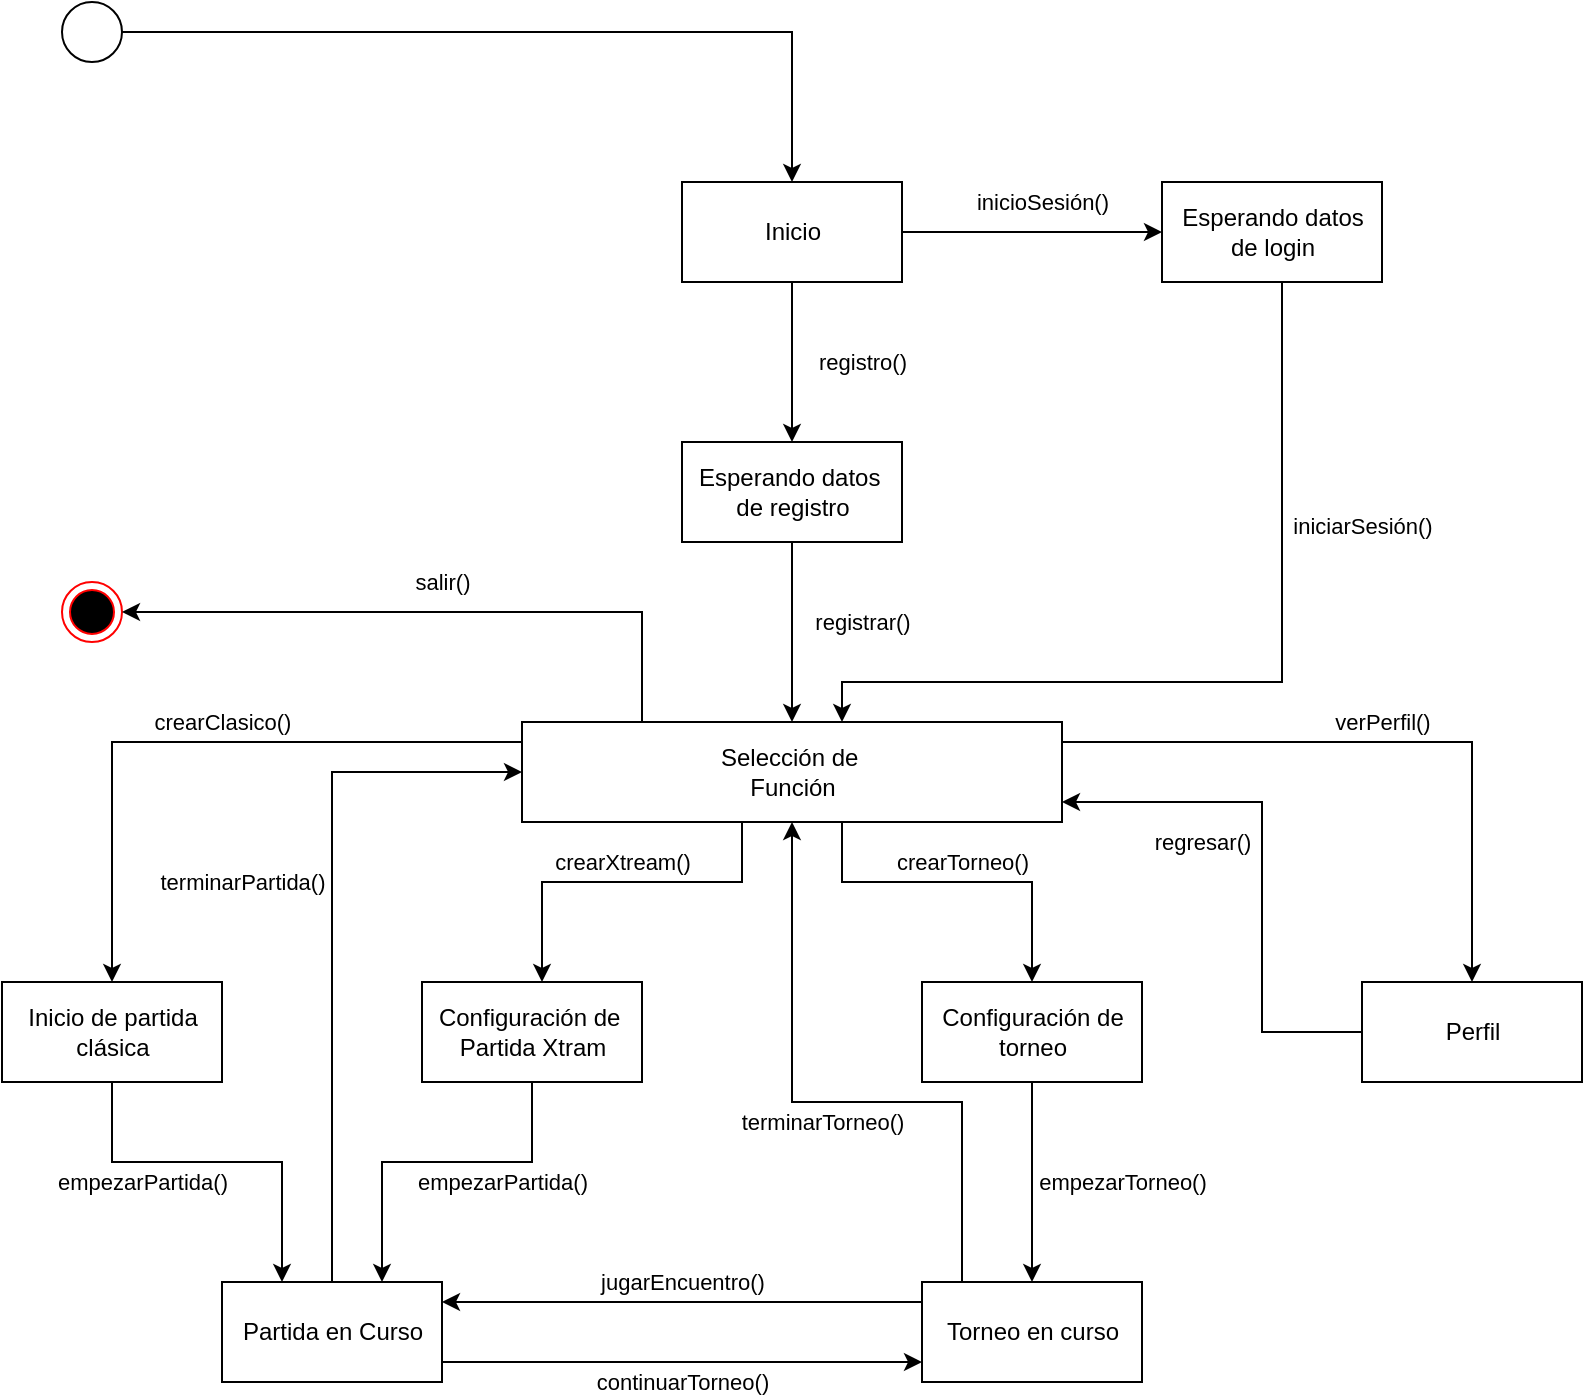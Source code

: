 <mxfile version="13.7.9" type="device"><diagram id="MQanwbVJHBayCx-GfRFh" name="Página-1"><mxGraphModel dx="1463" dy="1696" grid="1" gridSize="10" guides="1" tooltips="1" connect="1" arrows="1" fold="1" page="1" pageScale="1" pageWidth="1100" pageHeight="850" math="0" shadow="0"><root><mxCell id="0"/><mxCell id="1" parent="0"/><mxCell id="nzFHsatTuTuFTrkGCRlj-7" style="edgeStyle=orthogonalEdgeStyle;rounded=0;orthogonalLoop=1;jettySize=auto;html=1;" edge="1" parent="1" source="nzFHsatTuTuFTrkGCRlj-1" target="nzFHsatTuTuFTrkGCRlj-4"><mxGeometry relative="1" as="geometry"/></mxCell><mxCell id="nzFHsatTuTuFTrkGCRlj-1" value="" style="ellipse;whiteSpace=wrap;html=1;aspect=fixed;" vertex="1" parent="1"><mxGeometry x="80" y="-10" width="30" height="30" as="geometry"/></mxCell><mxCell id="nzFHsatTuTuFTrkGCRlj-3" value="" style="ellipse;html=1;shape=endState;fillColor=#000000;strokeColor=#ff0000;" vertex="1" parent="1"><mxGeometry x="80" y="280" width="30" height="30" as="geometry"/></mxCell><mxCell id="nzFHsatTuTuFTrkGCRlj-8" value="inicioSesión()" style="edgeStyle=orthogonalEdgeStyle;rounded=0;orthogonalLoop=1;jettySize=auto;html=1;" edge="1" parent="1" source="nzFHsatTuTuFTrkGCRlj-4" target="nzFHsatTuTuFTrkGCRlj-6"><mxGeometry x="0.077" y="15" relative="1" as="geometry"><mxPoint as="offset"/></mxGeometry></mxCell><mxCell id="nzFHsatTuTuFTrkGCRlj-9" value="registro()" style="edgeStyle=orthogonalEdgeStyle;rounded=0;orthogonalLoop=1;jettySize=auto;html=1;" edge="1" parent="1" source="nzFHsatTuTuFTrkGCRlj-4" target="nzFHsatTuTuFTrkGCRlj-5"><mxGeometry y="35" relative="1" as="geometry"><mxPoint as="offset"/></mxGeometry></mxCell><mxCell id="nzFHsatTuTuFTrkGCRlj-4" value="Inicio" style="html=1;" vertex="1" parent="1"><mxGeometry x="390" y="80" width="110" height="50" as="geometry"/></mxCell><mxCell id="nzFHsatTuTuFTrkGCRlj-11" value="registrar()" style="edgeStyle=orthogonalEdgeStyle;rounded=0;orthogonalLoop=1;jettySize=auto;html=1;" edge="1" parent="1" source="nzFHsatTuTuFTrkGCRlj-5" target="nzFHsatTuTuFTrkGCRlj-10"><mxGeometry x="-0.111" y="35" relative="1" as="geometry"><mxPoint as="offset"/></mxGeometry></mxCell><mxCell id="nzFHsatTuTuFTrkGCRlj-5" value="Esperando datos&amp;nbsp;&lt;br&gt;de registro" style="html=1;" vertex="1" parent="1"><mxGeometry x="390" y="210" width="110" height="50" as="geometry"/></mxCell><mxCell id="nzFHsatTuTuFTrkGCRlj-12" value="iniciarSesión()" style="edgeStyle=orthogonalEdgeStyle;rounded=0;orthogonalLoop=1;jettySize=auto;html=1;" edge="1" parent="1" source="nzFHsatTuTuFTrkGCRlj-6" target="nzFHsatTuTuFTrkGCRlj-10"><mxGeometry x="-0.448" y="40" relative="1" as="geometry"><Array as="points"><mxPoint x="690" y="330"/><mxPoint x="470" y="330"/></Array><mxPoint as="offset"/></mxGeometry></mxCell><mxCell id="nzFHsatTuTuFTrkGCRlj-6" value="Esperando datos&lt;br&gt;de login" style="html=1;" vertex="1" parent="1"><mxGeometry x="630" y="80" width="110" height="50" as="geometry"/></mxCell><mxCell id="nzFHsatTuTuFTrkGCRlj-17" value="crearClasico()" style="edgeStyle=orthogonalEdgeStyle;rounded=0;orthogonalLoop=1;jettySize=auto;html=1;" edge="1" parent="1" source="nzFHsatTuTuFTrkGCRlj-10" target="nzFHsatTuTuFTrkGCRlj-14"><mxGeometry x="-0.077" y="-10" relative="1" as="geometry"><Array as="points"><mxPoint x="105" y="360"/></Array><mxPoint as="offset"/></mxGeometry></mxCell><mxCell id="nzFHsatTuTuFTrkGCRlj-18" value="crearXtream()" style="edgeStyle=orthogonalEdgeStyle;rounded=0;orthogonalLoop=1;jettySize=auto;html=1;" edge="1" parent="1" source="nzFHsatTuTuFTrkGCRlj-10" target="nzFHsatTuTuFTrkGCRlj-15"><mxGeometry y="-10" relative="1" as="geometry"><Array as="points"><mxPoint x="420" y="430"/><mxPoint x="320" y="430"/></Array><mxPoint as="offset"/></mxGeometry></mxCell><mxCell id="nzFHsatTuTuFTrkGCRlj-19" value="crearTorneo()" style="edgeStyle=orthogonalEdgeStyle;rounded=0;orthogonalLoop=1;jettySize=auto;html=1;" edge="1" parent="1" source="nzFHsatTuTuFTrkGCRlj-10" target="nzFHsatTuTuFTrkGCRlj-16"><mxGeometry x="0.029" y="10" relative="1" as="geometry"><Array as="points"><mxPoint x="470" y="430"/><mxPoint x="565" y="430"/></Array><mxPoint as="offset"/></mxGeometry></mxCell><mxCell id="nzFHsatTuTuFTrkGCRlj-20" value="verPerfil()" style="edgeStyle=orthogonalEdgeStyle;rounded=0;orthogonalLoop=1;jettySize=auto;html=1;" edge="1" parent="1" source="nzFHsatTuTuFTrkGCRlj-10" target="nzFHsatTuTuFTrkGCRlj-21"><mxGeometry x="-0.015" y="10" relative="1" as="geometry"><mxPoint x="1050" y="500" as="targetPoint"/><Array as="points"><mxPoint x="785" y="360"/></Array><mxPoint as="offset"/></mxGeometry></mxCell><mxCell id="nzFHsatTuTuFTrkGCRlj-38" value="salir()" style="edgeStyle=orthogonalEdgeStyle;rounded=0;orthogonalLoop=1;jettySize=auto;html=1;" edge="1" parent="1" source="nzFHsatTuTuFTrkGCRlj-10" target="nzFHsatTuTuFTrkGCRlj-3"><mxGeometry x="-0.016" y="-15" relative="1" as="geometry"><Array as="points"><mxPoint x="370" y="295"/></Array><mxPoint as="offset"/></mxGeometry></mxCell><mxCell id="nzFHsatTuTuFTrkGCRlj-10" value="Selección de&amp;nbsp;&lt;br&gt;Función" style="html=1;" vertex="1" parent="1"><mxGeometry x="310" y="350" width="270" height="50" as="geometry"/></mxCell><mxCell id="nzFHsatTuTuFTrkGCRlj-30" value="empezarPartida()" style="edgeStyle=orthogonalEdgeStyle;rounded=0;orthogonalLoop=1;jettySize=auto;html=1;" edge="1" parent="1" source="nzFHsatTuTuFTrkGCRlj-14" target="nzFHsatTuTuFTrkGCRlj-27"><mxGeometry x="-0.568" y="18" relative="1" as="geometry"><Array as="points"><mxPoint x="105" y="570"/><mxPoint x="190" y="570"/></Array><mxPoint x="15" y="28" as="offset"/></mxGeometry></mxCell><mxCell id="nzFHsatTuTuFTrkGCRlj-14" value="Inicio de partida&lt;br&gt;clásica" style="html=1;" vertex="1" parent="1"><mxGeometry x="50" y="480" width="110" height="50" as="geometry"/></mxCell><mxCell id="nzFHsatTuTuFTrkGCRlj-31" value="empezarPartida()" style="edgeStyle=orthogonalEdgeStyle;rounded=0;orthogonalLoop=1;jettySize=auto;html=1;" edge="1" parent="1" source="nzFHsatTuTuFTrkGCRlj-15" target="nzFHsatTuTuFTrkGCRlj-27"><mxGeometry x="-0.543" y="-18" relative="1" as="geometry"><Array as="points"><mxPoint x="315" y="570"/><mxPoint x="240" y="570"/></Array><mxPoint x="-15" y="28" as="offset"/></mxGeometry></mxCell><mxCell id="nzFHsatTuTuFTrkGCRlj-15" value="Configuración de&amp;nbsp;&lt;br&gt;Partida Xtram" style="html=1;" vertex="1" parent="1"><mxGeometry x="260" y="480" width="110" height="50" as="geometry"/></mxCell><mxCell id="nzFHsatTuTuFTrkGCRlj-29" value="empezarTorneo()" style="edgeStyle=orthogonalEdgeStyle;rounded=0;orthogonalLoop=1;jettySize=auto;html=1;" edge="1" parent="1" source="nzFHsatTuTuFTrkGCRlj-16" target="nzFHsatTuTuFTrkGCRlj-28"><mxGeometry y="45" relative="1" as="geometry"><mxPoint as="offset"/></mxGeometry></mxCell><mxCell id="nzFHsatTuTuFTrkGCRlj-16" value="Configuración de&lt;br&gt;torneo" style="html=1;" vertex="1" parent="1"><mxGeometry x="510" y="480" width="110" height="50" as="geometry"/></mxCell><mxCell id="nzFHsatTuTuFTrkGCRlj-23" value="regresar()" style="edgeStyle=orthogonalEdgeStyle;rounded=0;orthogonalLoop=1;jettySize=auto;html=1;" edge="1" parent="1" source="nzFHsatTuTuFTrkGCRlj-21" target="nzFHsatTuTuFTrkGCRlj-10"><mxGeometry x="0.472" y="20" relative="1" as="geometry"><Array as="points"><mxPoint x="680" y="505"/><mxPoint x="680" y="390"/></Array><mxPoint as="offset"/></mxGeometry></mxCell><mxCell id="nzFHsatTuTuFTrkGCRlj-21" value="Perfil" style="html=1;" vertex="1" parent="1"><mxGeometry x="730" y="480" width="110" height="50" as="geometry"/></mxCell><mxCell id="nzFHsatTuTuFTrkGCRlj-33" value="continuarTorneo()" style="edgeStyle=orthogonalEdgeStyle;rounded=0;orthogonalLoop=1;jettySize=auto;html=1;" edge="1" parent="1" source="nzFHsatTuTuFTrkGCRlj-27" target="nzFHsatTuTuFTrkGCRlj-28"><mxGeometry y="-10" relative="1" as="geometry"><Array as="points"><mxPoint x="390" y="670"/><mxPoint x="390" y="670"/></Array><mxPoint as="offset"/></mxGeometry></mxCell><mxCell id="nzFHsatTuTuFTrkGCRlj-34" value="terminarPartida()" style="edgeStyle=orthogonalEdgeStyle;rounded=0;orthogonalLoop=1;jettySize=auto;html=1;" edge="1" parent="1" source="nzFHsatTuTuFTrkGCRlj-27" target="nzFHsatTuTuFTrkGCRlj-10"><mxGeometry x="0.143" y="45" relative="1" as="geometry"><Array as="points"><mxPoint x="215" y="375"/></Array><mxPoint as="offset"/></mxGeometry></mxCell><mxCell id="nzFHsatTuTuFTrkGCRlj-27" value="Partida en Curso" style="html=1;" vertex="1" parent="1"><mxGeometry x="160" y="630" width="110" height="50" as="geometry"/></mxCell><mxCell id="nzFHsatTuTuFTrkGCRlj-32" value="jugarEncuentro()" style="edgeStyle=orthogonalEdgeStyle;rounded=0;orthogonalLoop=1;jettySize=auto;html=1;" edge="1" parent="1" source="nzFHsatTuTuFTrkGCRlj-28" target="nzFHsatTuTuFTrkGCRlj-27"><mxGeometry y="-10" relative="1" as="geometry"><Array as="points"><mxPoint x="390" y="640"/><mxPoint x="390" y="640"/></Array><mxPoint as="offset"/></mxGeometry></mxCell><mxCell id="nzFHsatTuTuFTrkGCRlj-35" value="terminarTorneo()" style="edgeStyle=orthogonalEdgeStyle;rounded=0;orthogonalLoop=1;jettySize=auto;html=1;" edge="1" parent="1" source="nzFHsatTuTuFTrkGCRlj-28" target="nzFHsatTuTuFTrkGCRlj-10"><mxGeometry x="0.016" y="10" relative="1" as="geometry"><Array as="points"><mxPoint x="530" y="540"/><mxPoint x="445" y="540"/></Array><mxPoint as="offset"/></mxGeometry></mxCell><mxCell id="nzFHsatTuTuFTrkGCRlj-28" value="Torneo en curso" style="html=1;" vertex="1" parent="1"><mxGeometry x="510" y="630" width="110" height="50" as="geometry"/></mxCell></root></mxGraphModel></diagram></mxfile>